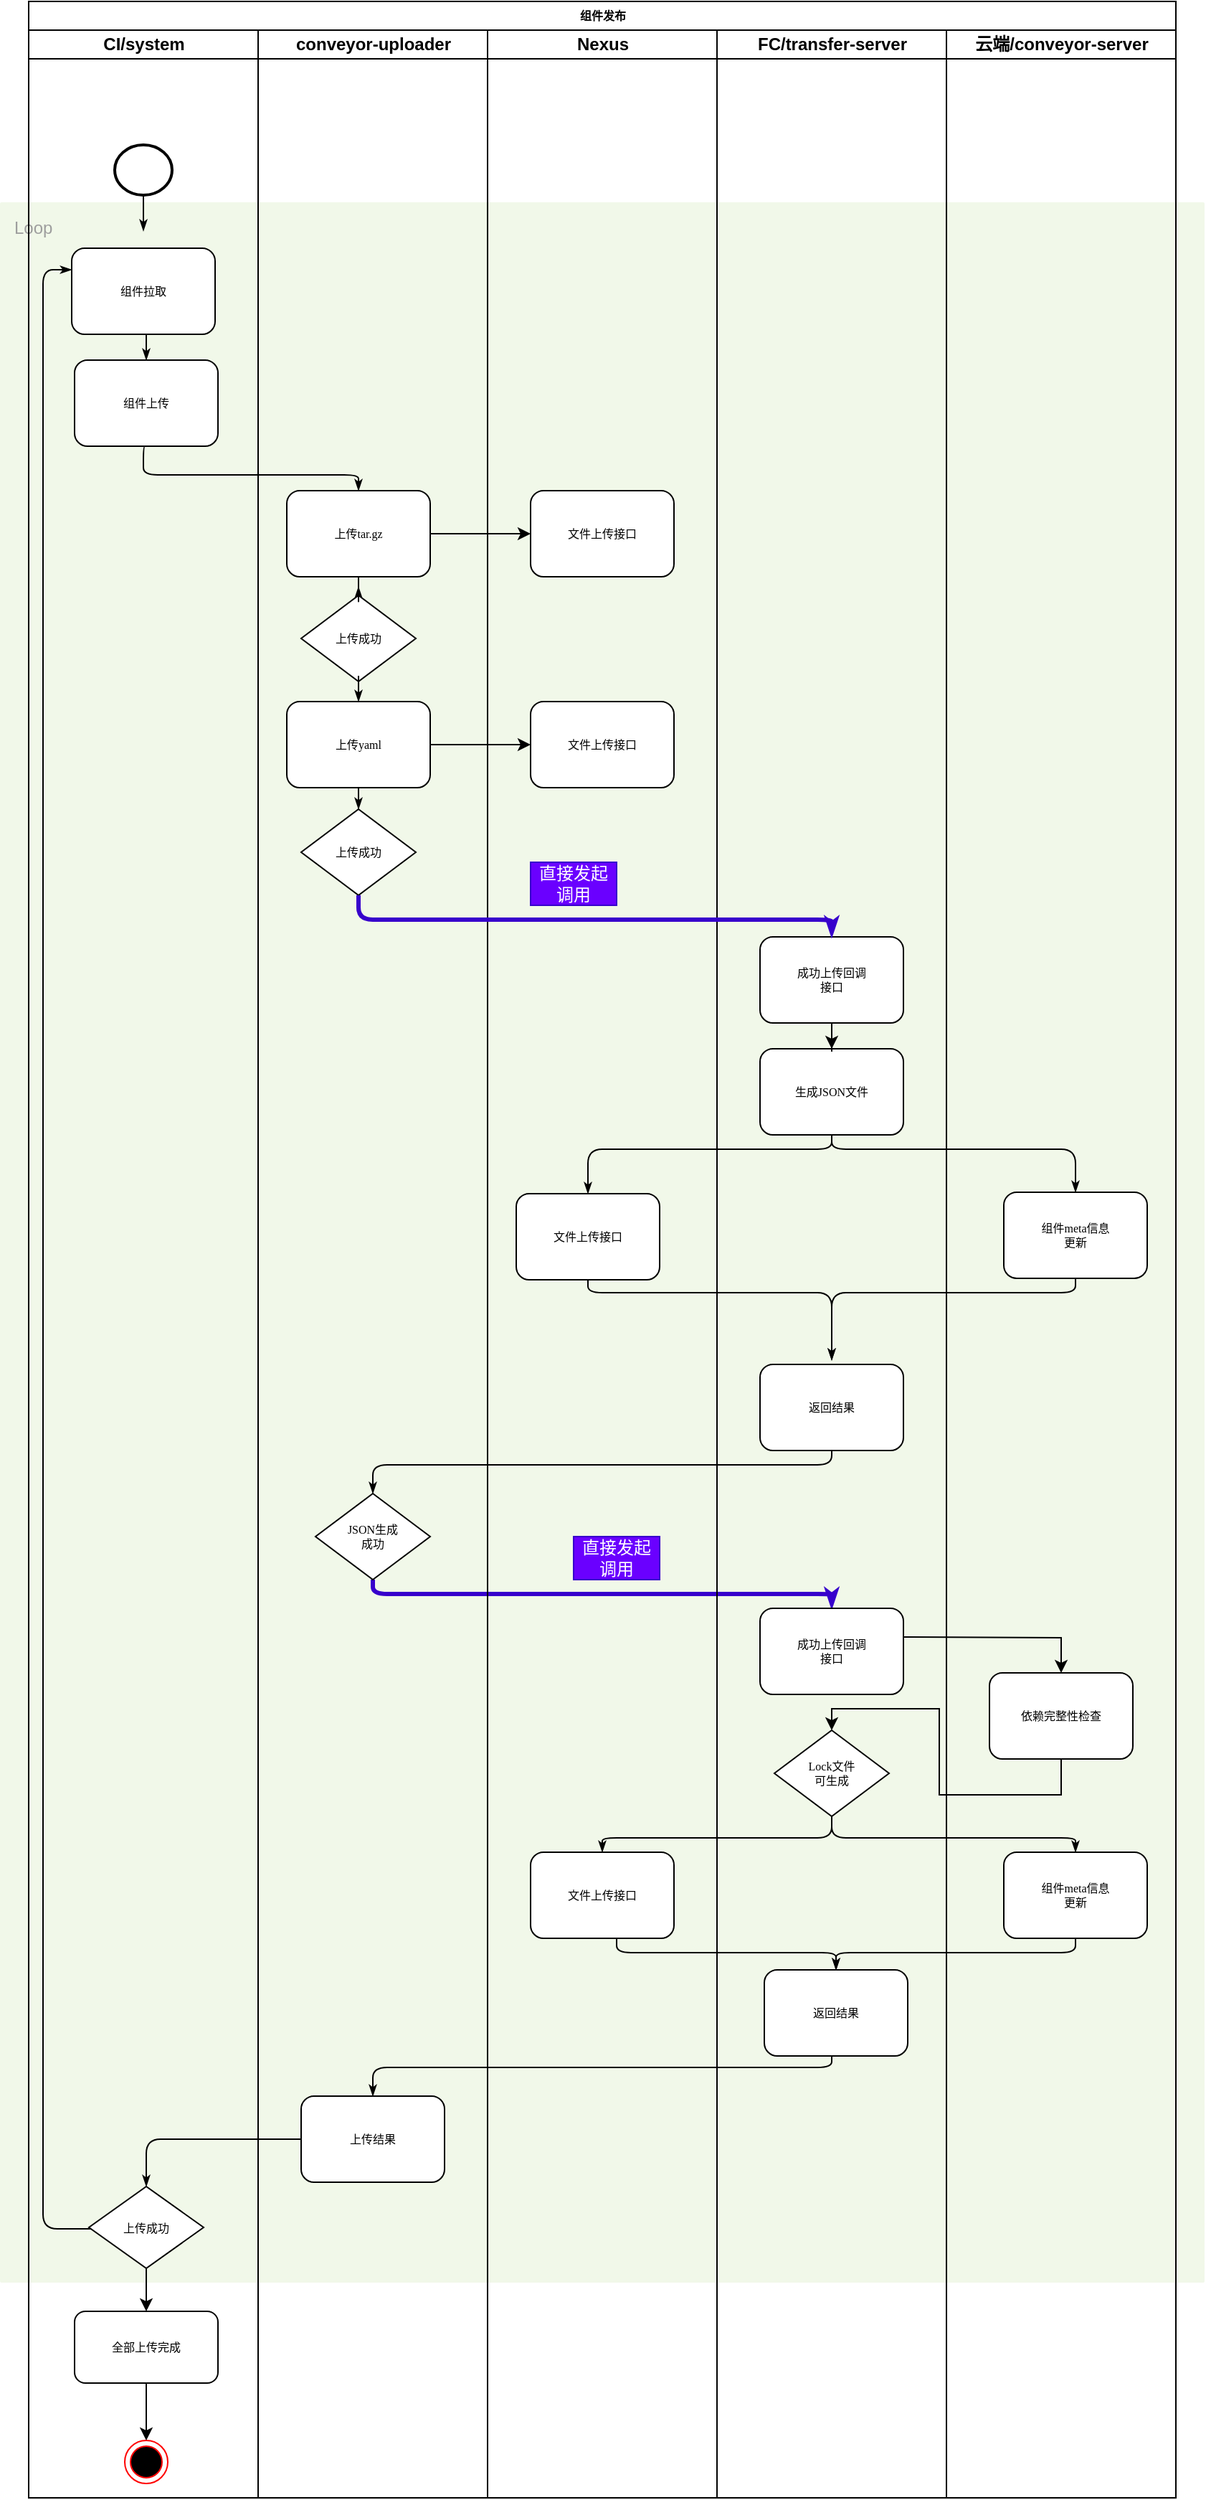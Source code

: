 <mxfile version="21.2.9" type="github">
  <diagram name="Page-1" id="74e2e168-ea6b-b213-b513-2b3c1d86103e">
    <mxGraphModel dx="1306" dy="701" grid="1" gridSize="10" guides="1" tooltips="1" connect="1" arrows="1" fold="1" page="1" pageScale="1" pageWidth="1100" pageHeight="850" background="none" math="0" shadow="0">
      <root>
        <mxCell id="0" />
        <mxCell id="1" parent="0" />
        <mxCell id="kDdb2OuFdJMwiVJkmWAd-1" value="Loop" style="sketch=0;points=[[0,0,0],[0.25,0,0],[0.5,0,0],[0.75,0,0],[1,0,0],[1,0.25,0],[1,0.5,0],[1,0.75,0],[1,1,0],[0.75,1,0],[0.5,1,0],[0.25,1,0],[0,1,0],[0,0.75,0],[0,0.5,0],[0,0.25,0]];rounded=1;absoluteArcSize=1;arcSize=2;html=1;strokeColor=none;gradientColor=none;shadow=0;dashed=0;fontSize=12;fontColor=#9E9E9E;align=left;verticalAlign=top;spacing=10;spacingTop=-4;whiteSpace=wrap;fillColor=#F1F8E9;" parent="1" vertex="1">
          <mxGeometry x="50" y="180" width="840" height="1450" as="geometry" />
        </mxCell>
        <mxCell id="77e6c97f196da883-1" value="组件发布" style="swimlane;html=1;childLayout=stackLayout;startSize=20;rounded=0;shadow=0;labelBackgroundColor=none;strokeWidth=1;fontFamily=Verdana;fontSize=8;align=center;" parent="1" vertex="1">
          <mxGeometry x="70" y="40" width="800" height="1740" as="geometry" />
        </mxCell>
        <mxCell id="77e6c97f196da883-2" value="CI/system" style="swimlane;html=1;startSize=20;" parent="77e6c97f196da883-1" vertex="1">
          <mxGeometry y="20" width="160" height="1720" as="geometry" />
        </mxCell>
        <mxCell id="77e6c97f196da883-9" value="组件拉取" style="rounded=1;whiteSpace=wrap;html=1;shadow=0;labelBackgroundColor=none;strokeWidth=1;fontFamily=Verdana;fontSize=8;align=center;" parent="77e6c97f196da883-2" vertex="1">
          <mxGeometry x="30" y="152" width="100" height="60" as="geometry" />
        </mxCell>
        <mxCell id="kDdb2OuFdJMwiVJkmWAd-3" value="" style="strokeWidth=2;html=1;shape=mxgraph.flowchart.start_2;whiteSpace=wrap;" parent="77e6c97f196da883-2" vertex="1">
          <mxGeometry x="60" y="80" width="40" height="35" as="geometry" />
        </mxCell>
        <mxCell id="77e6c97f196da883-26" style="edgeStyle=orthogonalEdgeStyle;rounded=1;html=1;labelBackgroundColor=none;startArrow=none;startFill=0;startSize=5;endArrow=classicThin;endFill=1;endSize=5;jettySize=auto;orthogonalLoop=1;strokeWidth=1;fontFamily=Verdana;fontSize=8;exitX=0.5;exitY=1;exitDx=0;exitDy=0;exitPerimeter=0;" parent="77e6c97f196da883-2" source="kDdb2OuFdJMwiVJkmWAd-3" edge="1">
          <mxGeometry relative="1" as="geometry">
            <mxPoint x="120" y="95" as="sourcePoint" />
            <mxPoint x="80" y="140" as="targetPoint" />
          </mxGeometry>
        </mxCell>
        <mxCell id="kDdb2OuFdJMwiVJkmWAd-22" style="edgeStyle=orthogonalEdgeStyle;rounded=1;html=1;labelBackgroundColor=none;startArrow=none;startFill=0;startSize=5;endArrow=classicThin;endFill=1;endSize=5;jettySize=auto;orthogonalLoop=1;strokeWidth=1;fontFamily=Verdana;fontSize=8;entryX=0.5;entryY=0;entryDx=0;entryDy=0;" parent="77e6c97f196da883-2" target="kDdb2OuFdJMwiVJkmWAd-4" edge="1">
          <mxGeometry relative="1" as="geometry">
            <mxPoint x="82" y="212" as="sourcePoint" />
            <mxPoint x="170" y="212" as="targetPoint" />
          </mxGeometry>
        </mxCell>
        <mxCell id="kDdb2OuFdJMwiVJkmWAd-68" value="" style="ellipse;html=1;shape=endState;fillColor=#000000;strokeColor=#ff0000;" parent="77e6c97f196da883-2" vertex="1">
          <mxGeometry x="67" y="1680" width="30" height="30" as="geometry" />
        </mxCell>
        <mxCell id="kDdb2OuFdJMwiVJkmWAd-73" style="edgeStyle=orthogonalEdgeStyle;rounded=0;orthogonalLoop=1;jettySize=auto;html=1;entryX=0.5;entryY=0;entryDx=0;entryDy=0;" parent="77e6c97f196da883-2" source="kDdb2OuFdJMwiVJkmWAd-71" target="kDdb2OuFdJMwiVJkmWAd-68" edge="1">
          <mxGeometry relative="1" as="geometry" />
        </mxCell>
        <mxCell id="kDdb2OuFdJMwiVJkmWAd-71" value="全部上传完成" style="rounded=1;whiteSpace=wrap;html=1;shadow=0;labelBackgroundColor=none;strokeWidth=1;fontFamily=Verdana;fontSize=8;align=center;" parent="77e6c97f196da883-2" vertex="1">
          <mxGeometry x="32" y="1590" width="100" height="50" as="geometry" />
        </mxCell>
        <mxCell id="77e6c97f196da883-3" value="conveyor-uploader" style="swimlane;html=1;startSize=20;" parent="77e6c97f196da883-1" vertex="1">
          <mxGeometry x="160" y="20" width="160" height="1720" as="geometry" />
        </mxCell>
        <mxCell id="kDdb2OuFdJMwiVJkmWAd-6" value="上传tar.gz" style="rounded=1;whiteSpace=wrap;html=1;shadow=0;labelBackgroundColor=none;strokeWidth=1;fontFamily=Verdana;fontSize=8;align=center;" parent="77e6c97f196da883-3" vertex="1">
          <mxGeometry x="20" y="321" width="100" height="60" as="geometry" />
        </mxCell>
        <mxCell id="kDdb2OuFdJMwiVJkmWAd-7" value="上传成功" style="rhombus;whiteSpace=wrap;html=1;rounded=0;shadow=0;labelBackgroundColor=none;strokeWidth=1;fontFamily=Verdana;fontSize=8;align=center;" parent="77e6c97f196da883-3" vertex="1">
          <mxGeometry x="30" y="394" width="80" height="60" as="geometry" />
        </mxCell>
        <mxCell id="kDdb2OuFdJMwiVJkmWAd-8" value="上传yaml" style="rounded=1;whiteSpace=wrap;html=1;shadow=0;labelBackgroundColor=none;strokeWidth=1;fontFamily=Verdana;fontSize=8;align=center;" parent="77e6c97f196da883-3" vertex="1">
          <mxGeometry x="20" y="468" width="100" height="60" as="geometry" />
        </mxCell>
        <mxCell id="kDdb2OuFdJMwiVJkmWAd-9" style="edgeStyle=orthogonalEdgeStyle;rounded=1;html=1;labelBackgroundColor=none;startArrow=none;startFill=0;startSize=5;endArrow=classicThin;endFill=1;endSize=5;jettySize=auto;orthogonalLoop=1;strokeColor=#000000;strokeWidth=1;fontFamily=Verdana;fontSize=8;fontColor=#000000;" parent="77e6c97f196da883-3" source="kDdb2OuFdJMwiVJkmWAd-6" edge="1">
          <mxGeometry relative="1" as="geometry">
            <mxPoint x="70" y="388" as="targetPoint" />
          </mxGeometry>
        </mxCell>
        <mxCell id="kDdb2OuFdJMwiVJkmWAd-12" style="edgeStyle=orthogonalEdgeStyle;rounded=1;html=1;labelBackgroundColor=none;startArrow=none;startFill=0;startSize=5;endArrow=classicThin;endFill=1;endSize=5;jettySize=auto;orthogonalLoop=1;strokeWidth=1;fontFamily=Verdana;fontSize=8;entryX=0.5;entryY=0;entryDx=0;entryDy=0;" parent="77e6c97f196da883-3" target="kDdb2OuFdJMwiVJkmWAd-8" edge="1">
          <mxGeometry relative="1" as="geometry">
            <mxPoint x="70" y="450" as="sourcePoint" />
            <mxPoint x="130" y="400" as="targetPoint" />
          </mxGeometry>
        </mxCell>
        <mxCell id="kDdb2OuFdJMwiVJkmWAd-24" style="edgeStyle=orthogonalEdgeStyle;rounded=1;html=1;labelBackgroundColor=none;startArrow=none;startFill=0;startSize=5;endArrow=classicThin;endFill=1;endSize=5;jettySize=auto;orthogonalLoop=1;strokeWidth=1;fontFamily=Verdana;fontSize=8;entryX=0.5;entryY=0;entryDx=0;entryDy=0;" parent="77e6c97f196da883-3" target="kDdb2OuFdJMwiVJkmWAd-13" edge="1">
          <mxGeometry relative="1" as="geometry">
            <mxPoint x="70" y="528" as="sourcePoint" />
            <mxPoint x="140" y="528" as="targetPoint" />
          </mxGeometry>
        </mxCell>
        <mxCell id="kDdb2OuFdJMwiVJkmWAd-53" style="edgeStyle=orthogonalEdgeStyle;rounded=1;html=1;labelBackgroundColor=none;startArrow=none;startFill=0;startSize=5;endArrow=classicThin;endFill=1;endSize=5;jettySize=auto;orthogonalLoop=1;strokeWidth=3;fontFamily=Verdana;fontSize=8;fillColor=#6a00ff;strokeColor=#3700CC;" parent="77e6c97f196da883-3" target="kDdb2OuFdJMwiVJkmWAd-55" edge="1">
          <mxGeometry relative="1" as="geometry">
            <mxPoint x="80" y="1080" as="sourcePoint" />
            <mxPoint x="150" y="1080" as="targetPoint" />
            <Array as="points">
              <mxPoint x="80" y="1090" />
              <mxPoint x="400" y="1090" />
            </Array>
          </mxGeometry>
        </mxCell>
        <mxCell id="77e6c97f196da883-4" value="Nexus" style="swimlane;html=1;startSize=20;" parent="77e6c97f196da883-1" vertex="1">
          <mxGeometry x="320" y="20" width="160" height="1720" as="geometry" />
        </mxCell>
        <mxCell id="77e6c97f196da883-12" value="文件上传接口" style="rounded=1;whiteSpace=wrap;html=1;shadow=0;labelBackgroundColor=none;strokeWidth=1;fontFamily=Verdana;fontSize=8;align=center;" parent="77e6c97f196da883-4" vertex="1">
          <mxGeometry x="30" y="321" width="100" height="60" as="geometry" />
        </mxCell>
        <mxCell id="kDdb2OuFdJMwiVJkmWAd-16" value="文件上传接口" style="rounded=1;whiteSpace=wrap;html=1;shadow=0;labelBackgroundColor=none;strokeWidth=1;fontFamily=Verdana;fontSize=8;align=center;" parent="77e6c97f196da883-4" vertex="1">
          <mxGeometry x="20" y="811" width="100" height="60" as="geometry" />
        </mxCell>
        <mxCell id="kDdb2OuFdJMwiVJkmWAd-58" value="文件上传接口" style="rounded=1;whiteSpace=wrap;html=1;shadow=0;labelBackgroundColor=none;strokeWidth=1;fontFamily=Verdana;fontSize=8;align=center;" parent="77e6c97f196da883-4" vertex="1">
          <mxGeometry x="30" y="1270" width="100" height="60" as="geometry" />
        </mxCell>
        <mxCell id="kDdb2OuFdJMwiVJkmWAd-61" style="edgeStyle=orthogonalEdgeStyle;rounded=1;html=1;labelBackgroundColor=none;startArrow=none;startFill=0;startSize=5;endArrow=classicThin;endFill=1;endSize=5;jettySize=auto;orthogonalLoop=1;strokeWidth=1;fontFamily=Verdana;fontSize=8" parent="77e6c97f196da883-4" target="kDdb2OuFdJMwiVJkmWAd-38" edge="1">
          <mxGeometry relative="1" as="geometry">
            <mxPoint x="90" y="1330" as="sourcePoint" />
            <mxPoint x="160" y="1330" as="targetPoint" />
            <Array as="points">
              <mxPoint x="90" y="1340" />
              <mxPoint x="243" y="1340" />
            </Array>
          </mxGeometry>
        </mxCell>
        <mxCell id="77e6c97f196da883-5" value="FC/transfer-server" style="swimlane;html=1;startSize=20;" parent="77e6c97f196da883-1" vertex="1">
          <mxGeometry x="480" y="20" width="160" height="1720" as="geometry" />
        </mxCell>
        <mxCell id="kDdb2OuFdJMwiVJkmWAd-26" value="生成JSON文件" style="rounded=1;whiteSpace=wrap;html=1;shadow=0;labelBackgroundColor=none;strokeWidth=1;fontFamily=Verdana;fontSize=8;align=center;" parent="77e6c97f196da883-5" vertex="1">
          <mxGeometry x="30" y="710" width="100" height="60" as="geometry" />
        </mxCell>
        <mxCell id="kDdb2OuFdJMwiVJkmWAd-21" style="edgeStyle=orthogonalEdgeStyle;rounded=1;html=1;labelBackgroundColor=none;startArrow=none;startFill=0;startSize=5;endArrow=classicThin;endFill=1;endSize=5;jettySize=auto;orthogonalLoop=1;strokeWidth=1;fontFamily=Verdana;fontSize=8;entryX=0.5;entryY=0;entryDx=0;entryDy=0;" parent="77e6c97f196da883-5" target="kDdb2OuFdJMwiVJkmWAd-16" edge="1">
          <mxGeometry relative="1" as="geometry">
            <mxPoint x="80" y="770" as="sourcePoint" />
            <mxPoint x="150" y="770" as="targetPoint" />
            <Array as="points">
              <mxPoint x="80" y="780" />
              <mxPoint x="-90" y="780" />
            </Array>
          </mxGeometry>
        </mxCell>
        <mxCell id="kDdb2OuFdJMwiVJkmWAd-44" style="edgeStyle=orthogonalEdgeStyle;rounded=1;html=1;labelBackgroundColor=none;startArrow=none;startFill=0;startSize=5;endArrow=classicThin;endFill=1;endSize=5;jettySize=auto;orthogonalLoop=1;strokeWidth=1;fontFamily=Verdana;fontSize=8;entryX=0.5;entryY=0;entryDx=0;entryDy=0;" parent="77e6c97f196da883-5" target="kDdb2OuFdJMwiVJkmWAd-15" edge="1">
          <mxGeometry relative="1" as="geometry">
            <mxPoint x="80" y="770" as="sourcePoint" />
            <mxPoint x="150" y="770" as="targetPoint" />
            <Array as="points">
              <mxPoint x="80" y="780" />
              <mxPoint x="250" y="780" />
            </Array>
          </mxGeometry>
        </mxCell>
        <mxCell id="kDdb2OuFdJMwiVJkmWAd-77" style="edgeStyle=orthogonalEdgeStyle;rounded=0;orthogonalLoop=1;jettySize=auto;html=1;" parent="77e6c97f196da883-5" target="kDdb2OuFdJMwiVJkmWAd-74" edge="1">
          <mxGeometry relative="1" as="geometry">
            <mxPoint x="130" y="1120" as="sourcePoint" />
            <mxPoint x="130" y="1160" as="targetPoint" />
          </mxGeometry>
        </mxCell>
        <mxCell id="77e6c97f196da883-6" value="云端/conveyor-server" style="swimlane;html=1;startSize=20;" parent="77e6c97f196da883-1" vertex="1">
          <mxGeometry x="640" y="20" width="160" height="1720" as="geometry" />
        </mxCell>
        <mxCell id="kDdb2OuFdJMwiVJkmWAd-40" value="组件meta信息&lt;br style=&quot;border-color: var(--border-color);&quot;&gt;更新" style="rounded=1;whiteSpace=wrap;html=1;shadow=0;labelBackgroundColor=none;strokeWidth=1;fontFamily=Verdana;fontSize=8;align=center;" parent="77e6c97f196da883-6" vertex="1">
          <mxGeometry x="40" y="1270" width="100" height="60" as="geometry" />
        </mxCell>
        <mxCell id="kDdb2OuFdJMwiVJkmWAd-62" style="edgeStyle=orthogonalEdgeStyle;rounded=1;html=1;labelBackgroundColor=none;startArrow=none;startFill=0;startSize=5;endArrow=classicThin;endFill=1;endSize=5;jettySize=auto;orthogonalLoop=1;strokeWidth=1;fontFamily=Verdana;fontSize=8" parent="77e6c97f196da883-6" target="kDdb2OuFdJMwiVJkmWAd-38" edge="1">
          <mxGeometry relative="1" as="geometry">
            <mxPoint x="90" y="1330" as="sourcePoint" />
            <mxPoint x="160" y="1330" as="targetPoint" />
            <Array as="points">
              <mxPoint x="90" y="1340" />
              <mxPoint x="-77" y="1340" />
            </Array>
          </mxGeometry>
        </mxCell>
        <mxCell id="kDdb2OuFdJMwiVJkmWAd-78" style="edgeStyle=orthogonalEdgeStyle;rounded=0;orthogonalLoop=1;jettySize=auto;html=1;entryX=0;entryY=0.5;entryDx=0;entryDy=0;" parent="77e6c97f196da883-1" source="kDdb2OuFdJMwiVJkmWAd-6" target="77e6c97f196da883-12" edge="1">
          <mxGeometry relative="1" as="geometry" />
        </mxCell>
        <mxCell id="kDdb2OuFdJMwiVJkmWAd-4" value="组件上传" style="rounded=1;whiteSpace=wrap;html=1;shadow=0;labelBackgroundColor=none;strokeWidth=1;fontFamily=Verdana;fontSize=8;align=center;" parent="1" vertex="1">
          <mxGeometry x="102" y="290" width="100" height="60" as="geometry" />
        </mxCell>
        <mxCell id="kDdb2OuFdJMwiVJkmWAd-13" value="上传成功" style="rhombus;whiteSpace=wrap;html=1;rounded=0;shadow=0;labelBackgroundColor=none;strokeWidth=1;fontFamily=Verdana;fontSize=8;align=center;" parent="1" vertex="1">
          <mxGeometry x="260" y="603" width="80" height="60" as="geometry" />
        </mxCell>
        <mxCell id="kDdb2OuFdJMwiVJkmWAd-30" style="edgeStyle=orthogonalEdgeStyle;rounded=0;orthogonalLoop=1;jettySize=auto;html=1;" parent="1" source="kDdb2OuFdJMwiVJkmWAd-14" target="kDdb2OuFdJMwiVJkmWAd-26" edge="1">
          <mxGeometry relative="1" as="geometry" />
        </mxCell>
        <mxCell id="kDdb2OuFdJMwiVJkmWAd-14" value="成功上传回调&lt;br&gt;接口" style="rounded=1;whiteSpace=wrap;html=1;shadow=0;labelBackgroundColor=none;strokeWidth=1;fontFamily=Verdana;fontSize=8;align=center;" parent="1" vertex="1">
          <mxGeometry x="580" y="692" width="100" height="60" as="geometry" />
        </mxCell>
        <mxCell id="kDdb2OuFdJMwiVJkmWAd-15" value="组件meta信息&lt;br&gt;更新" style="rounded=1;whiteSpace=wrap;html=1;shadow=0;labelBackgroundColor=none;strokeWidth=1;fontFamily=Verdana;fontSize=8;align=center;" parent="1" vertex="1">
          <mxGeometry x="750" y="870" width="100" height="60" as="geometry" />
        </mxCell>
        <mxCell id="kDdb2OuFdJMwiVJkmWAd-23" style="edgeStyle=orthogonalEdgeStyle;rounded=1;html=1;labelBackgroundColor=none;startArrow=none;startFill=0;startSize=5;endArrow=classicThin;endFill=1;endSize=5;jettySize=auto;orthogonalLoop=1;strokeWidth=1;fontFamily=Verdana;fontSize=8;exitX=0.5;exitY=1;exitDx=0;exitDy=0;" parent="1" source="kDdb2OuFdJMwiVJkmWAd-4" target="kDdb2OuFdJMwiVJkmWAd-6" edge="1">
          <mxGeometry relative="1" as="geometry">
            <mxPoint x="150" y="355" as="sourcePoint" />
            <mxPoint x="220" y="355" as="targetPoint" />
            <Array as="points">
              <mxPoint x="150" y="350" />
              <mxPoint x="150" y="370" />
              <mxPoint x="300" y="370" />
            </Array>
          </mxGeometry>
        </mxCell>
        <mxCell id="kDdb2OuFdJMwiVJkmWAd-25" style="edgeStyle=orthogonalEdgeStyle;rounded=1;html=1;labelBackgroundColor=none;startArrow=none;startFill=0;startSize=5;endArrow=classicThin;endFill=1;endSize=5;jettySize=auto;orthogonalLoop=1;strokeWidth=3;fontFamily=Verdana;fontSize=8;fillColor=#6a00ff;strokeColor=#3700CC;" parent="1" target="kDdb2OuFdJMwiVJkmWAd-14" edge="1">
          <mxGeometry relative="1" as="geometry">
            <mxPoint x="300" y="663" as="sourcePoint" />
            <mxPoint x="370" y="663" as="targetPoint" />
            <Array as="points">
              <mxPoint x="300" y="680" />
              <mxPoint x="630" y="680" />
            </Array>
          </mxGeometry>
        </mxCell>
        <mxCell id="kDdb2OuFdJMwiVJkmWAd-38" value="返回结果" style="rounded=1;whiteSpace=wrap;html=1;shadow=0;labelBackgroundColor=none;strokeWidth=1;fontFamily=Verdana;fontSize=8;align=center;" parent="1" vertex="1">
          <mxGeometry x="583" y="1412" width="100" height="60" as="geometry" />
        </mxCell>
        <mxCell id="kDdb2OuFdJMwiVJkmWAd-47" style="edgeStyle=orthogonalEdgeStyle;rounded=1;html=1;labelBackgroundColor=none;startArrow=none;startFill=0;startSize=5;endArrow=classicThin;endFill=1;endSize=5;jettySize=auto;orthogonalLoop=1;strokeWidth=1;fontFamily=Verdana;fontSize=8;entryX=0.5;entryY=0;entryDx=0;entryDy=0;" parent="1" edge="1">
          <mxGeometry relative="1" as="geometry">
            <mxPoint x="800" y="930" as="sourcePoint" />
            <mxPoint x="630" y="987" as="targetPoint" />
            <Array as="points">
              <mxPoint x="800" y="940" />
              <mxPoint x="630" y="940" />
            </Array>
          </mxGeometry>
        </mxCell>
        <mxCell id="kDdb2OuFdJMwiVJkmWAd-49" style="edgeStyle=orthogonalEdgeStyle;rounded=1;html=1;labelBackgroundColor=none;startArrow=none;startFill=0;startSize=5;endArrow=classicThin;endFill=1;endSize=5;jettySize=auto;orthogonalLoop=1;strokeWidth=1;fontFamily=Verdana;fontSize=8;entryX=0.5;entryY=0;entryDx=0;entryDy=0;" parent="1" edge="1">
          <mxGeometry relative="1" as="geometry">
            <mxPoint x="630" y="1047" as="sourcePoint" />
            <mxPoint x="310" y="1080" as="targetPoint" />
            <Array as="points">
              <mxPoint x="630" y="1060" />
              <mxPoint x="310" y="1060" />
            </Array>
          </mxGeometry>
        </mxCell>
        <mxCell id="kDdb2OuFdJMwiVJkmWAd-45" style="edgeStyle=orthogonalEdgeStyle;rounded=1;html=1;labelBackgroundColor=none;startArrow=none;startFill=0;startSize=5;endArrow=classicThin;endFill=1;endSize=5;jettySize=auto;orthogonalLoop=1;strokeWidth=1;fontFamily=Verdana;fontSize=8;entryX=0.5;entryY=0;entryDx=0;entryDy=0;exitX=0.5;exitY=1;exitDx=0;exitDy=0;" parent="1" source="kDdb2OuFdJMwiVJkmWAd-16" edge="1">
          <mxGeometry relative="1" as="geometry">
            <mxPoint x="450" y="930" as="sourcePoint" />
            <mxPoint x="630" y="987" as="targetPoint" />
            <Array as="points">
              <mxPoint x="460" y="940" />
              <mxPoint x="630" y="940" />
            </Array>
          </mxGeometry>
        </mxCell>
        <mxCell id="kDdb2OuFdJMwiVJkmWAd-51" value="返回结果" style="rounded=1;whiteSpace=wrap;html=1;shadow=0;labelBackgroundColor=none;strokeWidth=1;fontFamily=Verdana;fontSize=8;align=center;" parent="1" vertex="1">
          <mxGeometry x="580" y="990" width="100" height="60" as="geometry" />
        </mxCell>
        <mxCell id="kDdb2OuFdJMwiVJkmWAd-54" value="JSON生成&lt;br&gt;成功" style="rhombus;whiteSpace=wrap;html=1;rounded=0;shadow=0;labelBackgroundColor=none;strokeWidth=1;fontFamily=Verdana;fontSize=8;align=center;" parent="1" vertex="1">
          <mxGeometry x="270" y="1080" width="80" height="60" as="geometry" />
        </mxCell>
        <mxCell id="kDdb2OuFdJMwiVJkmWAd-55" value="成功上传回调&lt;br&gt;接口" style="rounded=1;whiteSpace=wrap;html=1;shadow=0;labelBackgroundColor=none;strokeWidth=1;fontFamily=Verdana;fontSize=8;align=center;" parent="1" vertex="1">
          <mxGeometry x="580" y="1160" width="100" height="60" as="geometry" />
        </mxCell>
        <mxCell id="kDdb2OuFdJMwiVJkmWAd-56" style="edgeStyle=orthogonalEdgeStyle;rounded=1;html=1;labelBackgroundColor=none;startArrow=none;startFill=0;startSize=5;endArrow=classicThin;endFill=1;endSize=5;jettySize=auto;orthogonalLoop=1;strokeWidth=1;fontFamily=Verdana;fontSize=8;exitX=0.5;exitY=1;exitDx=0;exitDy=0;" parent="1" source="kDdb2OuFdJMwiVJkmWAd-75" target="kDdb2OuFdJMwiVJkmWAd-58" edge="1">
          <mxGeometry relative="1" as="geometry">
            <mxPoint x="620" y="1305" as="sourcePoint" />
            <mxPoint x="690" y="1305" as="targetPoint" />
            <Array as="points">
              <mxPoint x="630" y="1320" />
              <mxPoint x="470" y="1320" />
            </Array>
          </mxGeometry>
        </mxCell>
        <mxCell id="kDdb2OuFdJMwiVJkmWAd-59" style="edgeStyle=orthogonalEdgeStyle;rounded=1;html=1;labelBackgroundColor=none;startArrow=none;startFill=0;startSize=5;endArrow=classicThin;endFill=1;endSize=5;jettySize=auto;orthogonalLoop=1;strokeWidth=1;fontFamily=Verdana;fontSize=8" parent="1" target="kDdb2OuFdJMwiVJkmWAd-40" edge="1">
          <mxGeometry relative="1" as="geometry">
            <mxPoint x="630" y="1305" as="sourcePoint" />
            <mxPoint x="700" y="1305" as="targetPoint" />
            <Array as="points">
              <mxPoint x="630" y="1320" />
              <mxPoint x="800" y="1320" />
            </Array>
          </mxGeometry>
        </mxCell>
        <mxCell id="kDdb2OuFdJMwiVJkmWAd-60" style="edgeStyle=orthogonalEdgeStyle;rounded=1;html=1;labelBackgroundColor=none;startArrow=none;startFill=0;startSize=5;endArrow=classicThin;endFill=1;endSize=5;jettySize=auto;orthogonalLoop=1;strokeWidth=1;fontFamily=Verdana;fontSize=8;entryX=0;entryY=0.25;entryDx=0;entryDy=0;" parent="1" target="77e6c97f196da883-9" edge="1">
          <mxGeometry relative="1" as="geometry">
            <mxPoint x="117" y="1592.5" as="sourcePoint" />
            <mxPoint x="187" y="1592.5" as="targetPoint" />
            <Array as="points">
              <mxPoint x="80" y="1593" />
              <mxPoint x="80" y="227" />
            </Array>
          </mxGeometry>
        </mxCell>
        <mxCell id="kDdb2OuFdJMwiVJkmWAd-64" value="上传结果" style="rounded=1;whiteSpace=wrap;html=1;shadow=0;labelBackgroundColor=none;strokeWidth=1;fontFamily=Verdana;fontSize=8;align=center;" parent="1" vertex="1">
          <mxGeometry x="260" y="1500" width="100" height="60" as="geometry" />
        </mxCell>
        <mxCell id="kDdb2OuFdJMwiVJkmWAd-72" style="edgeStyle=orthogonalEdgeStyle;rounded=0;orthogonalLoop=1;jettySize=auto;html=1;entryX=0.5;entryY=0;entryDx=0;entryDy=0;" parent="1" source="kDdb2OuFdJMwiVJkmWAd-65" target="kDdb2OuFdJMwiVJkmWAd-71" edge="1">
          <mxGeometry relative="1" as="geometry" />
        </mxCell>
        <mxCell id="kDdb2OuFdJMwiVJkmWAd-65" value="上传成功" style="rhombus;whiteSpace=wrap;html=1;rounded=0;shadow=0;labelBackgroundColor=none;strokeWidth=1;fontFamily=Verdana;fontSize=8;align=center;" parent="1" vertex="1">
          <mxGeometry x="112" y="1563" width="80" height="57" as="geometry" />
        </mxCell>
        <mxCell id="kDdb2OuFdJMwiVJkmWAd-66" style="edgeStyle=orthogonalEdgeStyle;rounded=1;html=1;labelBackgroundColor=none;startArrow=none;startFill=0;startSize=5;endArrow=classicThin;endFill=1;endSize=5;jettySize=auto;orthogonalLoop=1;strokeWidth=1;fontFamily=Verdana;fontSize=8" parent="1" target="kDdb2OuFdJMwiVJkmWAd-64" edge="1">
          <mxGeometry relative="1" as="geometry">
            <mxPoint x="630" y="1472" as="sourcePoint" />
            <mxPoint x="700" y="1472" as="targetPoint" />
            <Array as="points">
              <mxPoint x="630" y="1480" />
              <mxPoint x="310" y="1480" />
            </Array>
          </mxGeometry>
        </mxCell>
        <mxCell id="kDdb2OuFdJMwiVJkmWAd-67" style="edgeStyle=orthogonalEdgeStyle;rounded=1;html=1;labelBackgroundColor=none;startArrow=none;startFill=0;startSize=5;endArrow=classicThin;endFill=1;endSize=5;jettySize=auto;orthogonalLoop=1;strokeWidth=1;fontFamily=Verdana;fontSize=8;entryX=0.5;entryY=0;entryDx=0;entryDy=0;exitX=0;exitY=0.5;exitDx=0;exitDy=0;" parent="1" source="kDdb2OuFdJMwiVJkmWAd-64" target="kDdb2OuFdJMwiVJkmWAd-65" edge="1">
          <mxGeometry relative="1" as="geometry">
            <mxPoint x="300" y="1560" as="sourcePoint" />
            <mxPoint x="370" y="1560" as="targetPoint" />
          </mxGeometry>
        </mxCell>
        <mxCell id="kDdb2OuFdJMwiVJkmWAd-74" value="依赖完整性检查" style="rounded=1;whiteSpace=wrap;html=1;shadow=0;labelBackgroundColor=none;strokeWidth=1;fontFamily=Verdana;fontSize=8;align=center;" parent="1" vertex="1">
          <mxGeometry x="740" y="1205" width="100" height="60" as="geometry" />
        </mxCell>
        <mxCell id="kDdb2OuFdJMwiVJkmWAd-75" value="Lock文件&lt;br&gt;可生成" style="rhombus;whiteSpace=wrap;html=1;rounded=0;shadow=0;labelBackgroundColor=none;strokeWidth=1;fontFamily=Verdana;fontSize=8;align=center;" parent="1" vertex="1">
          <mxGeometry x="590" y="1245" width="80" height="60" as="geometry" />
        </mxCell>
        <mxCell id="kDdb2OuFdJMwiVJkmWAd-76" style="edgeStyle=orthogonalEdgeStyle;rounded=0;orthogonalLoop=1;jettySize=auto;html=1;entryX=0.5;entryY=0;entryDx=0;entryDy=0;exitX=0.5;exitY=1;exitDx=0;exitDy=0;" parent="1" source="kDdb2OuFdJMwiVJkmWAd-74" target="kDdb2OuFdJMwiVJkmWAd-75" edge="1">
          <mxGeometry relative="1" as="geometry">
            <mxPoint x="740" y="1245" as="sourcePoint" />
            <mxPoint x="740" y="1285" as="targetPoint" />
            <Array as="points">
              <mxPoint x="790" y="1290" />
              <mxPoint x="705" y="1290" />
              <mxPoint x="705" y="1230" />
              <mxPoint x="630" y="1230" />
            </Array>
          </mxGeometry>
        </mxCell>
        <mxCell id="kDdb2OuFdJMwiVJkmWAd-79" value="文件上传接口" style="rounded=1;whiteSpace=wrap;html=1;shadow=0;labelBackgroundColor=none;strokeWidth=1;fontFamily=Verdana;fontSize=8;align=center;" parent="1" vertex="1">
          <mxGeometry x="420" y="528" width="100" height="60" as="geometry" />
        </mxCell>
        <mxCell id="kDdb2OuFdJMwiVJkmWAd-80" style="edgeStyle=orthogonalEdgeStyle;rounded=0;orthogonalLoop=1;jettySize=auto;html=1;" parent="1" source="kDdb2OuFdJMwiVJkmWAd-8" target="kDdb2OuFdJMwiVJkmWAd-79" edge="1">
          <mxGeometry relative="1" as="geometry" />
        </mxCell>
        <mxCell id="sJgYmZAtVjwPpPtECkn1-1" value="直接发起调用" style="text;strokeColor=#3700CC;align=center;fillColor=#6a00ff;html=1;verticalAlign=middle;whiteSpace=wrap;rounded=0;fontColor=#ffffff;" vertex="1" parent="1">
          <mxGeometry x="420" y="640" width="60" height="30" as="geometry" />
        </mxCell>
        <mxCell id="sJgYmZAtVjwPpPtECkn1-2" value="直接发起调用" style="text;strokeColor=#3700CC;align=center;fillColor=#6a00ff;html=1;verticalAlign=middle;whiteSpace=wrap;rounded=0;fontColor=#ffffff;" vertex="1" parent="1">
          <mxGeometry x="450" y="1110" width="60" height="30" as="geometry" />
        </mxCell>
      </root>
    </mxGraphModel>
  </diagram>
</mxfile>
